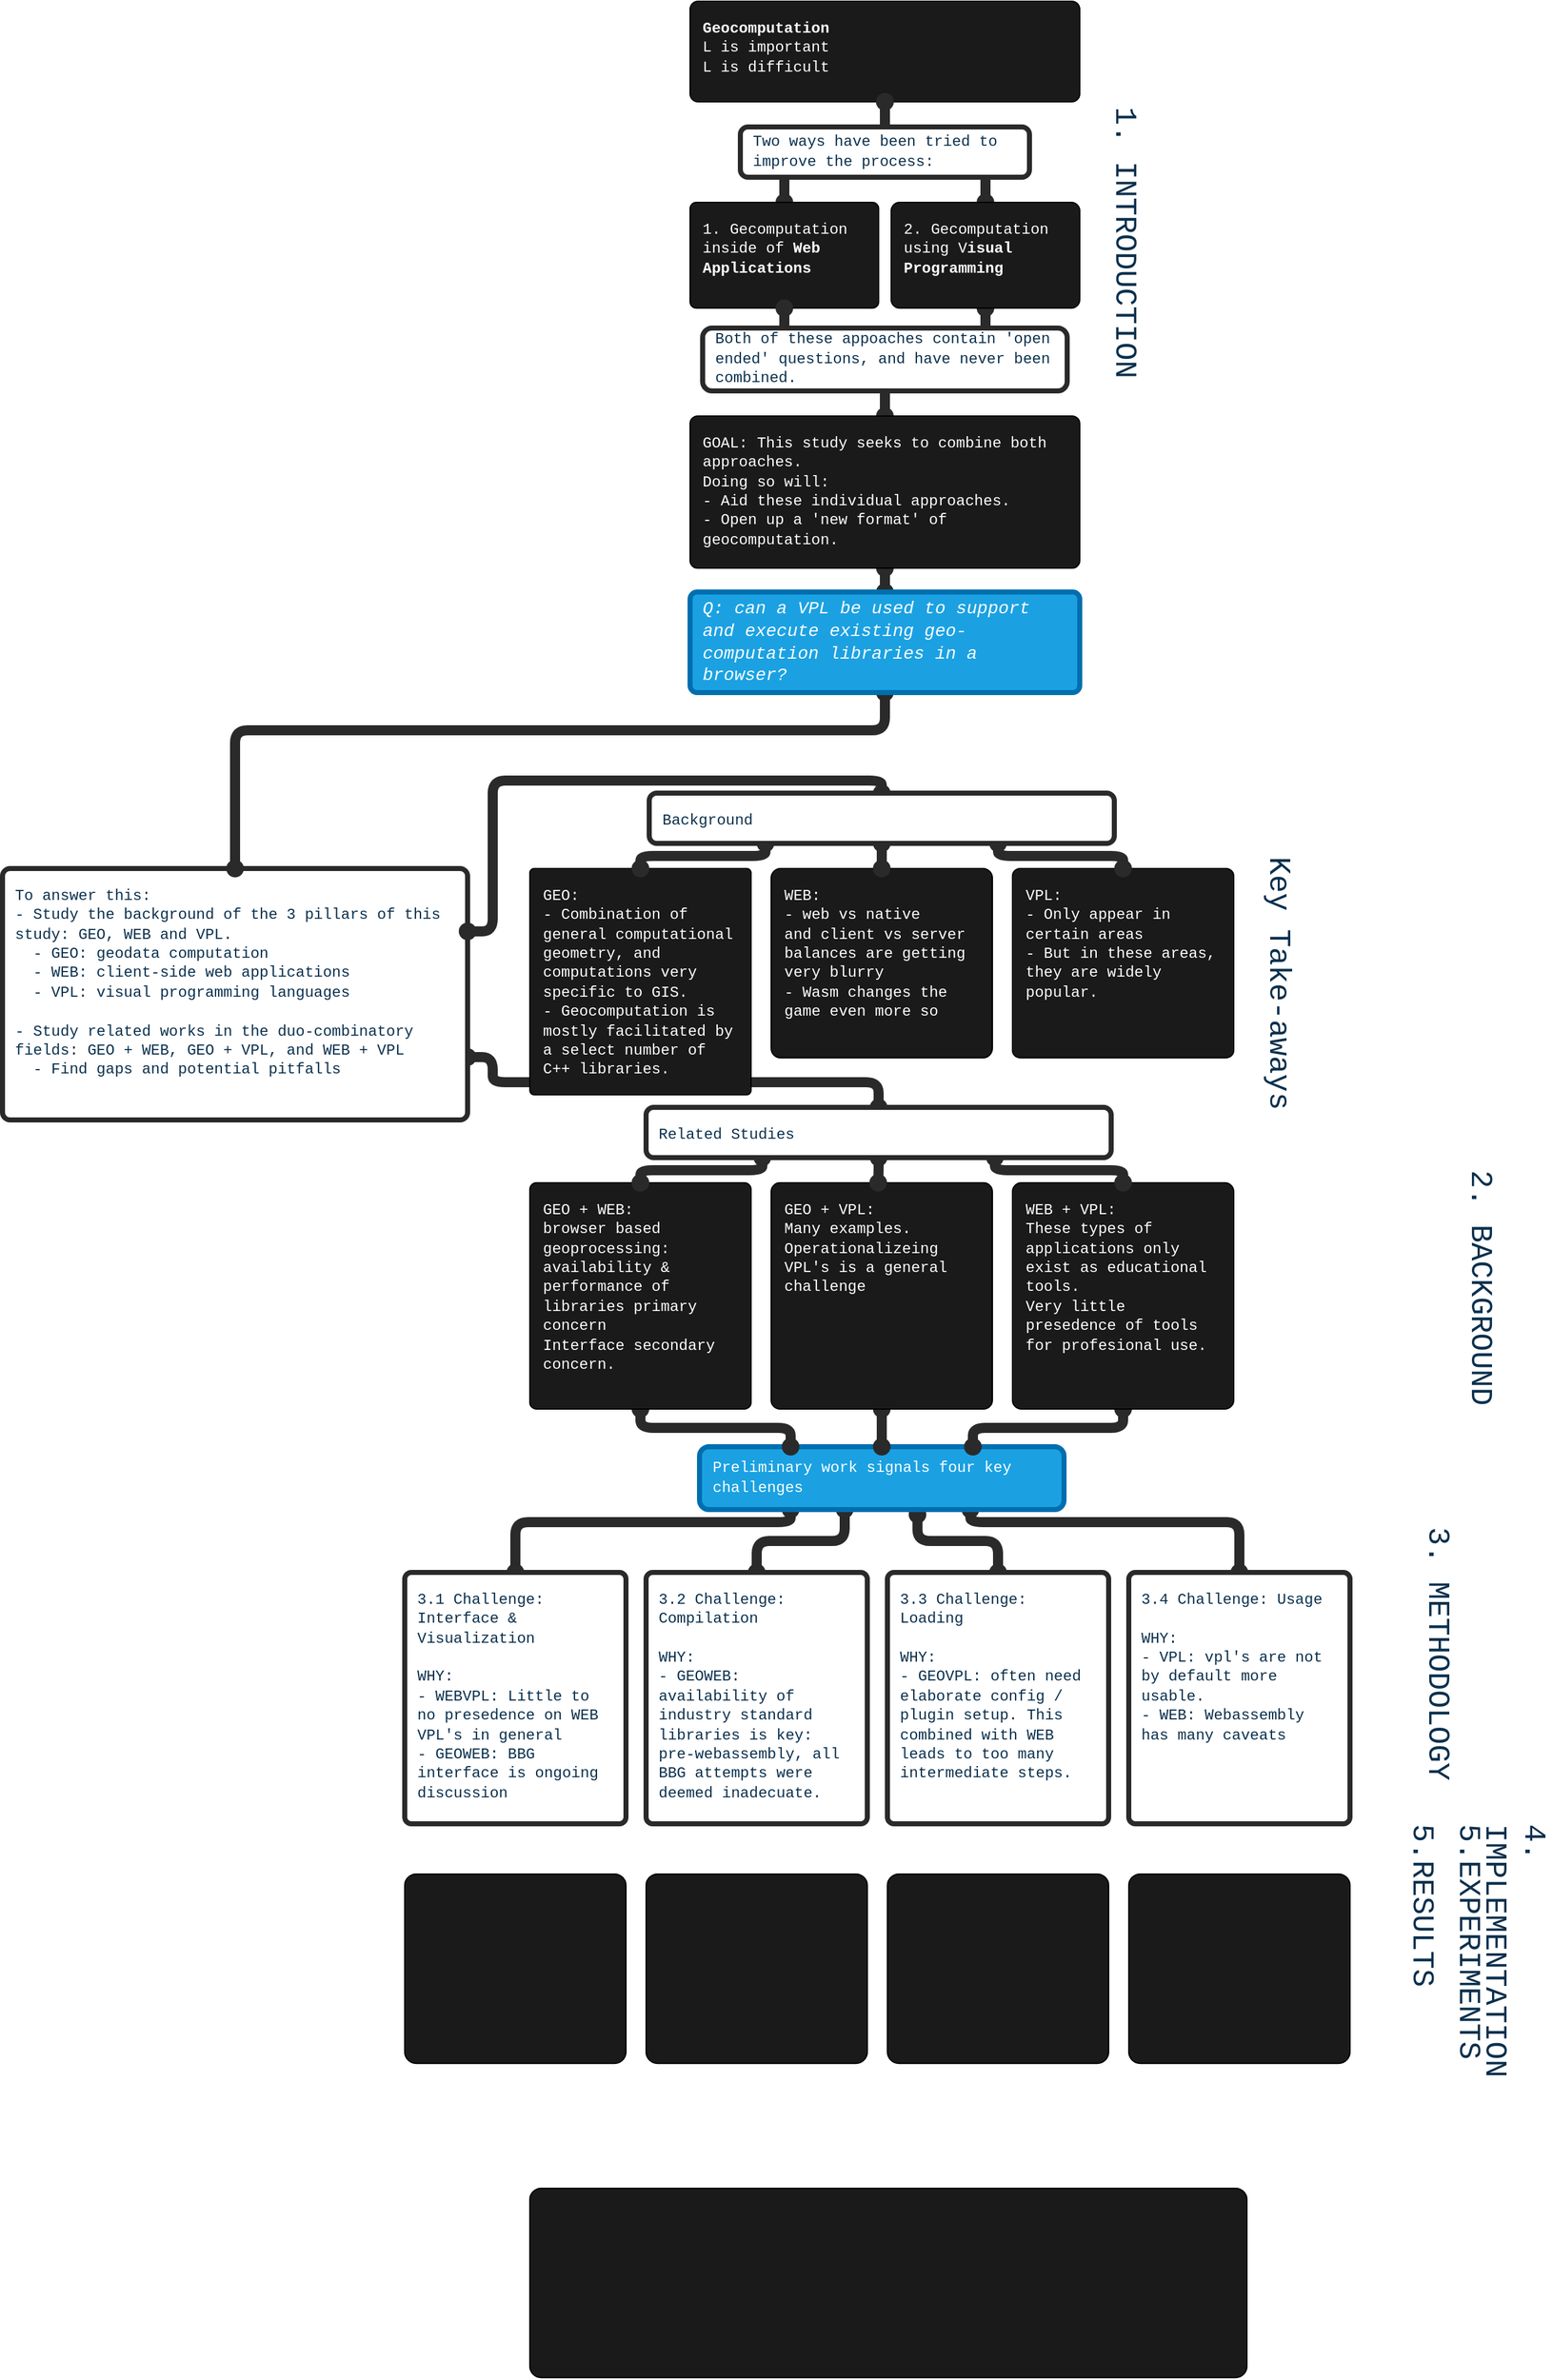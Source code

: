 <mxfile version="19.0.3" type="device"><diagram id="0xoyhoB9InXKQoQoNSjv" name="Page-1"><mxGraphModel dx="2272" dy="1975" grid="1" gridSize="10" guides="1" tooltips="1" connect="1" arrows="1" fold="1" page="1" pageScale="1" pageWidth="850" pageHeight="1100" background="#FFFFFF" math="0" shadow="0"><root><mxCell id="0"/><mxCell id="1" parent="0"/><mxCell id="93" style="edgeStyle=orthogonalEdgeStyle;shape=connector;rounded=1;html=1;exitX=1;exitY=0.75;exitDx=0;exitDy=0;entryX=0.5;entryY=0;entryDx=0;entryDy=0;labelBackgroundColor=default;fontFamily=Helvetica;fontSize=12;fontColor=#2A2A2A;startArrow=oval;startFill=1;endArrow=oval;endFill=1;strokeColor=#2A2A2A;strokeWidth=8;" parent="1" source="85" target="88" edge="1"><mxGeometry relative="1" as="geometry"><Array as="points"><mxPoint x="-120" y="710"/><mxPoint x="-120" y="730"/><mxPoint x="187" y="730"/></Array></mxGeometry></mxCell><mxCell id="85" value="&lt;div style=&quot;font-family: &amp;#34;consolas&amp;#34; , &amp;#34;courier new&amp;#34; , monospace ; line-height: 1.28&quot;&gt;To answer this:&amp;nbsp;&lt;/div&gt;&lt;div style=&quot;font-family: &amp;#34;consolas&amp;#34; , &amp;#34;courier new&amp;#34; , monospace ; line-height: 1.28&quot;&gt;- Study the background of the 3 pillars of this study: GEO, WEB and VPL.&lt;/div&gt;&lt;div style=&quot;font-family: &amp;#34;consolas&amp;#34; , &amp;#34;courier new&amp;#34; , monospace ; line-height: 1.28&quot;&gt;&lt;div style=&quot;line-height: 1.28&quot;&gt;&amp;nbsp; - GEO: geodata computation&amp;nbsp;&lt;/div&gt;&lt;div style=&quot;line-height: 1.28&quot;&gt;&amp;nbsp; - WEB: client-side web applications&lt;/div&gt;&lt;div style=&quot;line-height: 1.28&quot;&gt;&amp;nbsp; - VPL: visual programming languages&lt;/div&gt;&lt;/div&gt;&lt;div style=&quot;font-family: &amp;#34;consolas&amp;#34; , &amp;#34;courier new&amp;#34; , monospace ; line-height: 1.28&quot;&gt;&lt;br&gt;&lt;/div&gt;&lt;div style=&quot;font-family: &amp;#34;consolas&amp;#34; , &amp;#34;courier new&amp;#34; , monospace ; line-height: 1.28&quot;&gt;- Study related works in the duo-combinatory fields: GEO + WEB, GEO + VPL, and WEB + VPL&amp;nbsp;&lt;/div&gt;&lt;div style=&quot;font-family: &amp;#34;consolas&amp;#34; , &amp;#34;courier new&amp;#34; , monospace ; line-height: 1.28&quot;&gt;&amp;nbsp; - Find gaps and potential pitfalls&amp;nbsp;&lt;/div&gt;" style="whiteSpace=wrap;html=1;rounded=1;align=left;labelBorderColor=none;spacingLeft=0;spacingBottom=0;spacingRight=0;spacing=10;spacingTop=0;fontColor=#0A304D;labelBackgroundColor=none;fillColor=#FFFFFF;strokeWidth=4;strokeColor=#2A2A2A;verticalAlign=top;arcSize=3;" parent="1" vertex="1"><mxGeometry x="-510" y="560" width="370" height="200" as="geometry"/></mxCell><mxCell id="22" value="&lt;div style=&quot;font-family: consolas, &amp;quot;courier new&amp;quot;, monospace; line-height: 1.28;&quot;&gt;&lt;div&gt;&lt;b&gt;Geocomputation&lt;/b&gt;&lt;br&gt;L is important&lt;/div&gt;&lt;div&gt;L is difficult&lt;/div&gt;&lt;/div&gt;" style="whiteSpace=wrap;html=1;rounded=1;align=left;labelBorderColor=none;spacingLeft=0;spacingBottom=0;spacingRight=0;spacing=10;spacingTop=0;fontColor=#FFFFFF;labelBackgroundColor=none;verticalAlign=top;fillColor=#1A1A1A;arcSize=8;" parent="1" vertex="1"><mxGeometry x="37" y="-130" width="310" height="80" as="geometry"/></mxCell><mxCell id="37" style="edgeStyle=orthogonalEdgeStyle;html=1;exitX=0.5;exitY=0;exitDx=0;exitDy=0;entryX=0.5;entryY=1;entryDx=0;entryDy=0;fontFamily=Helvetica;fontSize=12;fontColor=#FFFFFF;strokeColor=#2A2A2A;endArrow=oval;endFill=1;startArrow=oval;startFill=1;strokeWidth=8;" parent="1" source="27" target="22" edge="1"><mxGeometry relative="1" as="geometry"/></mxCell><mxCell id="43" style="edgeStyle=orthogonalEdgeStyle;html=1;exitX=0.5;exitY=1;exitDx=0;exitDy=0;fontFamily=Helvetica;fontSize=12;fontColor=#2A2A2A;startArrow=none;startFill=1;endArrow=oval;endFill=1;strokeColor=#2A2A2A;strokeWidth=8;" parent="1" source="46" edge="1"><mxGeometry relative="1" as="geometry"><mxPoint x="192" y="210" as="targetPoint"/><Array as="points"><mxPoint x="192" y="150"/></Array></mxGeometry></mxCell><mxCell id="27" value="&lt;div style=&quot;font-family: &amp;#34;consolas&amp;#34; , &amp;#34;courier new&amp;#34; , monospace ; line-height: 1.28&quot;&gt;1. Gecomputation inside of&lt;b&gt; Web Applications&lt;/b&gt;&lt;/div&gt;" style="whiteSpace=wrap;html=1;rounded=1;align=left;labelBorderColor=none;spacingLeft=0;spacingBottom=0;spacingRight=0;spacing=10;spacingTop=0;fontColor=#FFFFFF;labelBackgroundColor=none;verticalAlign=top;fillColor=#1A1A1A;arcSize=6;" parent="1" vertex="1"><mxGeometry x="37" y="30" width="150" height="84.14" as="geometry"/></mxCell><mxCell id="36" style="edgeStyle=orthogonalEdgeStyle;html=1;exitX=0.5;exitY=0;exitDx=0;exitDy=0;entryX=0.5;entryY=1;entryDx=0;entryDy=0;fontFamily=Helvetica;fontSize=12;fontColor=#FFFFFF;strokeColor=#2A2A2A;endArrow=oval;endFill=1;startArrow=oval;startFill=1;strokeWidth=8;" parent="1" source="28" target="22" edge="1"><mxGeometry relative="1" as="geometry"><Array as="points"><mxPoint x="272" y="-10"/><mxPoint x="192" y="-10"/></Array></mxGeometry></mxCell><mxCell id="42" style="edgeStyle=orthogonalEdgeStyle;html=1;exitX=0.5;exitY=1;exitDx=0;exitDy=0;fontFamily=Helvetica;fontSize=12;fontColor=#2A2A2A;startArrow=oval;startFill=1;endArrow=oval;endFill=1;strokeColor=#2A2A2A;strokeWidth=8;entryX=0.5;entryY=0;entryDx=0;entryDy=0;" parent="1" source="28" target="40" edge="1"><mxGeometry relative="1" as="geometry"><mxPoint x="197" y="200" as="targetPoint"/><Array as="points"><mxPoint x="272" y="150"/><mxPoint x="192" y="150"/></Array></mxGeometry></mxCell><mxCell id="28" value="&lt;div style=&quot;font-family: &amp;#34;consolas&amp;#34; , &amp;#34;courier new&amp;#34; , monospace ; line-height: 1.28&quot;&gt;2. Gecomputation using V&lt;b&gt;isual Programming&lt;/b&gt;&lt;/div&gt;" style="whiteSpace=wrap;html=1;rounded=1;align=left;labelBorderColor=none;spacingLeft=0;spacingBottom=0;spacingRight=0;spacing=10;spacingTop=0;fontColor=#FFFFFF;labelBackgroundColor=none;verticalAlign=top;fillColor=#1A1A1A;arcSize=8;" parent="1" vertex="1"><mxGeometry x="197" y="30" width="150" height="84.14" as="geometry"/></mxCell><mxCell id="81" style="edgeStyle=orthogonalEdgeStyle;shape=connector;rounded=1;html=1;exitX=0.5;exitY=1;exitDx=0;exitDy=0;entryX=0.5;entryY=0;entryDx=0;entryDy=0;labelBackgroundColor=default;fontFamily=Helvetica;fontSize=12;fontColor=#2A2A2A;startArrow=oval;startFill=1;endArrow=oval;endFill=1;strokeColor=#2A2A2A;strokeWidth=8;" parent="1" source="40" target="78" edge="1"><mxGeometry relative="1" as="geometry"/></mxCell><mxCell id="40" value="&lt;div style=&quot;font-family: &amp;#34;consolas&amp;#34; , &amp;#34;courier new&amp;#34; , monospace ; line-height: 1.28&quot;&gt;GOAL: This study seeks to combine both approaches.&lt;br&gt;Doing so will:&lt;/div&gt;&lt;div style=&quot;font-family: &amp;#34;consolas&amp;#34; , &amp;#34;courier new&amp;#34; , monospace ; line-height: 1.28&quot;&gt;- Aid these individual approaches.&lt;br&gt;- Open up a 'new format' of geocomputation.&lt;/div&gt;" style="whiteSpace=wrap;html=1;rounded=1;align=left;labelBorderColor=none;spacingLeft=0;spacingBottom=0;spacingRight=0;spacing=10;spacingTop=0;fontColor=#FFFFFF;labelBackgroundColor=none;verticalAlign=top;fillColor=#1A1A1A;arcSize=5;" parent="1" vertex="1"><mxGeometry x="37" y="200" width="310" height="121" as="geometry"/></mxCell><mxCell id="44" value="&lt;div style=&quot;font-family: &amp;#34;consolas&amp;#34; , &amp;#34;courier new&amp;#34; , monospace ; line-height: 1.28&quot;&gt;Two ways have been tried to improve the process:&amp;nbsp;&lt;/div&gt;" style="whiteSpace=wrap;html=1;rounded=1;align=left;labelBorderColor=none;spacingLeft=0;spacingBottom=0;spacingRight=0;spacing=10;spacingTop=0;fontColor=#0A304D;labelBackgroundColor=none;fillColor=#FFFFFF;strokeWidth=4;strokeColor=#2A2A2A;" parent="1" vertex="1"><mxGeometry x="77" y="-30" width="230" height="40" as="geometry"/></mxCell><mxCell id="46" value="&lt;div style=&quot;font-family: &amp;#34;consolas&amp;#34; , &amp;#34;courier new&amp;#34; , monospace ; line-height: 1.28&quot;&gt;&lt;span&gt;Both of these appoaches contain 'open ended' questions, and have never been combined.&lt;/span&gt;&lt;/div&gt;" style="whiteSpace=wrap;html=1;rounded=1;align=left;labelBorderColor=none;spacingLeft=0;spacingBottom=0;spacingRight=0;spacing=10;spacingTop=0;fontColor=#0A304D;labelBackgroundColor=none;fillColor=#FFFFFF;strokeWidth=4;strokeColor=#2A2A2A;" parent="1" vertex="1"><mxGeometry x="47" y="130" width="290" height="50" as="geometry"/></mxCell><mxCell id="47" value="" style="edgeStyle=orthogonalEdgeStyle;html=1;exitX=0.5;exitY=1;exitDx=0;exitDy=0;fontFamily=Helvetica;fontSize=12;fontColor=#2A2A2A;startArrow=oval;startFill=1;endArrow=none;endFill=1;strokeColor=#2A2A2A;strokeWidth=8;" parent="1" source="27" target="46" edge="1"><mxGeometry relative="1" as="geometry"><mxPoint x="112" y="114.14" as="sourcePoint"/><mxPoint x="192" y="210" as="targetPoint"/><Array as="points"><mxPoint x="112" y="150"/></Array></mxGeometry></mxCell><mxCell id="101" style="edgeStyle=orthogonalEdgeStyle;shape=connector;rounded=1;html=1;exitX=0.25;exitY=1;exitDx=0;exitDy=0;labelBackgroundColor=default;fontFamily=Helvetica;fontSize=12;fontColor=#2A2A2A;startArrow=oval;startFill=1;endArrow=oval;endFill=1;strokeColor=#2A2A2A;strokeWidth=8;" parent="1" source="49" target="66" edge="1"><mxGeometry relative="1" as="geometry"><Array as="points"><mxPoint x="117" y="1080"/><mxPoint x="-102" y="1080"/></Array></mxGeometry></mxCell><mxCell id="102" style="edgeStyle=orthogonalEdgeStyle;shape=connector;rounded=1;html=1;entryX=0.5;entryY=0;entryDx=0;entryDy=0;labelBackgroundColor=default;fontFamily=Helvetica;fontSize=12;fontColor=#2A2A2A;startArrow=oval;startFill=1;endArrow=oval;endFill=1;strokeColor=#2A2A2A;strokeWidth=8;" parent="1" source="49" target="62" edge="1"><mxGeometry relative="1" as="geometry"><Array as="points"><mxPoint x="160" y="1095"/><mxPoint x="90" y="1095"/></Array></mxGeometry></mxCell><mxCell id="103" style="edgeStyle=orthogonalEdgeStyle;shape=connector;rounded=1;html=1;entryX=0.5;entryY=0;entryDx=0;entryDy=0;labelBackgroundColor=default;fontFamily=Helvetica;fontSize=12;fontColor=#2A2A2A;startArrow=oval;startFill=1;endArrow=oval;endFill=1;strokeColor=#2A2A2A;strokeWidth=8;" parent="1" source="49" target="64" edge="1"><mxGeometry relative="1" as="geometry"><Array as="points"><mxPoint x="260" y="1080"/><mxPoint x="474" y="1080"/></Array></mxGeometry></mxCell><mxCell id="104" style="edgeStyle=orthogonalEdgeStyle;shape=connector;rounded=1;html=1;exitX=0.598;exitY=1.08;exitDx=0;exitDy=0;entryX=0.5;entryY=0;entryDx=0;entryDy=0;labelBackgroundColor=default;fontFamily=Helvetica;fontSize=12;fontColor=#2A2A2A;startArrow=oval;startFill=1;endArrow=oval;endFill=1;strokeColor=#2A2A2A;strokeWidth=8;exitPerimeter=0;" parent="1" source="49" target="63" edge="1"><mxGeometry relative="1" as="geometry"/></mxCell><mxCell id="49" value="&lt;div style=&quot;font-family: &amp;#34;consolas&amp;#34; , &amp;#34;courier new&amp;#34; , monospace ; line-height: 1.28&quot;&gt;&lt;span&gt;Preliminary work signals four key challenges&amp;nbsp;&lt;/span&gt;&lt;/div&gt;" style="whiteSpace=wrap;html=1;rounded=1;align=left;labelBorderColor=none;spacingLeft=0;spacingBottom=0;spacingRight=0;spacing=10;spacingTop=0;labelBackgroundColor=none;fillColor=#1ba1e2;strokeWidth=4;strokeColor=#006EAF;fontColor=#ffffff;" parent="1" vertex="1"><mxGeometry x="44.5" y="1020" width="290" height="50" as="geometry"/></mxCell><mxCell id="50" value="&lt;div style=&quot;font-family: &amp;#34;consolas&amp;#34; , &amp;#34;courier new&amp;#34; , monospace ; line-height: 1.28&quot;&gt;&lt;font style=&quot;font-size: 24px&quot;&gt;1. INTRODUCTION&lt;/font&gt;&lt;/div&gt;" style="whiteSpace=wrap;html=1;rounded=1;align=left;labelBorderColor=none;spacingLeft=0;spacingBottom=0;spacingRight=0;spacing=10;spacingTop=0;fontColor=#0A304D;labelBackgroundColor=none;fillColor=none;strokeWidth=4;strokeColor=none;rotation=90;fontSize=18;" parent="1" vertex="1"><mxGeometry x="237" y="64.14" width="290" height="50" as="geometry"/></mxCell><mxCell id="51" value="&lt;div style=&quot;font-family: &amp;#34;consolas&amp;#34; , &amp;#34;courier new&amp;#34; , monospace ; line-height: 1.28&quot;&gt;GEO:&lt;/div&gt;&lt;div style=&quot;font-family: &amp;#34;consolas&amp;#34; , &amp;#34;courier new&amp;#34; , monospace ; line-height: 1.28&quot;&gt;- Combination of general computational geometry, and computations very specific to GIS.&lt;/div&gt;&lt;div style=&quot;font-family: &amp;#34;consolas&amp;#34; , &amp;#34;courier new&amp;#34; , monospace ; line-height: 1.28&quot;&gt;- Geocomputation is mostly facilitated by a select number of C++ libraries.&amp;nbsp;&lt;/div&gt;&lt;div style=&quot;font-family: &amp;#34;consolas&amp;#34; , &amp;#34;courier new&amp;#34; , monospace ; line-height: 1.28&quot;&gt;&amp;nbsp;&lt;/div&gt;" style="whiteSpace=wrap;html=1;rounded=1;align=left;labelBorderColor=none;spacingLeft=0;spacingBottom=0;spacingRight=0;spacing=10;spacingTop=0;fontColor=#FFFFFF;labelBackgroundColor=none;verticalAlign=top;fillColor=#1A1A1A;arcSize=2;" parent="1" vertex="1"><mxGeometry x="-90.5" y="560" width="176" height="180" as="geometry"/></mxCell><mxCell id="52" value="&lt;div style=&quot;font-family: &amp;#34;consolas&amp;#34; , &amp;#34;courier new&amp;#34; , monospace ; line-height: 1.28&quot;&gt;WEB:&lt;/div&gt;&lt;div style=&quot;font-family: &amp;#34;consolas&amp;#34; , &amp;#34;courier new&amp;#34; , monospace ; line-height: 1.28&quot;&gt;- web vs native and&amp;nbsp;&lt;span&gt;client vs server balances are getting very blurry&lt;/span&gt;&lt;/div&gt;&lt;div style=&quot;font-family: &amp;#34;consolas&amp;#34; , &amp;#34;courier new&amp;#34; , monospace ; line-height: 1.28&quot;&gt;- Wasm changes the game even more so&lt;/div&gt;" style="whiteSpace=wrap;html=1;rounded=1;align=left;labelBorderColor=none;spacingLeft=0;spacingBottom=0;spacingRight=0;spacing=10;spacingTop=0;fontColor=#FFFFFF;labelBackgroundColor=none;verticalAlign=top;fillColor=#1A1A1A;arcSize=5;" parent="1" vertex="1"><mxGeometry x="101.5" y="560" width="176" height="150.588" as="geometry"/></mxCell><mxCell id="53" value="&lt;div style=&quot;font-family: &amp;#34;consolas&amp;#34; , &amp;#34;courier new&amp;#34; , monospace ; line-height: 1.28&quot;&gt;VPL:&lt;/div&gt;&lt;div style=&quot;font-family: &amp;#34;consolas&amp;#34; , &amp;#34;courier new&amp;#34; , monospace ; line-height: 1.28&quot;&gt;&lt;span&gt;- Only appear in certain areas&amp;nbsp;&lt;/span&gt;&lt;br&gt;&lt;/div&gt;&lt;div style=&quot;font-family: &amp;#34;consolas&amp;#34; , &amp;#34;courier new&amp;#34; , monospace ; line-height: 1.28&quot;&gt;- But in these areas, they are widely popular.&lt;/div&gt;&lt;div style=&quot;font-family: &amp;#34;consolas&amp;#34; , &amp;#34;courier new&amp;#34; , monospace ; line-height: 1.28&quot;&gt;&lt;br&gt;&lt;/div&gt;" style="whiteSpace=wrap;html=1;rounded=1;align=left;labelBorderColor=none;spacingLeft=0;spacingBottom=0;spacingRight=0;spacing=10;spacingTop=0;fontColor=#FFFFFF;labelBackgroundColor=none;verticalAlign=top;fillColor=#1A1A1A;arcSize=4;" parent="1" vertex="1"><mxGeometry x="293.5" y="560" width="176" height="150.588" as="geometry"/></mxCell><mxCell id="99" style="edgeStyle=orthogonalEdgeStyle;shape=connector;rounded=1;html=1;exitX=0.5;exitY=1;exitDx=0;exitDy=0;entryX=0.25;entryY=0;entryDx=0;entryDy=0;labelBackgroundColor=default;fontFamily=Helvetica;fontSize=12;fontColor=#2A2A2A;startArrow=oval;startFill=1;endArrow=oval;endFill=1;strokeColor=#2A2A2A;strokeWidth=8;" parent="1" source="54" target="49" edge="1"><mxGeometry relative="1" as="geometry"/></mxCell><mxCell id="54" value="&lt;div style=&quot;font-family: &amp;#34;consolas&amp;#34; , &amp;#34;courier new&amp;#34; , monospace ; line-height: 1.28&quot;&gt;GEO + WEB:&amp;nbsp;&lt;/div&gt;&lt;div style=&quot;font-family: &amp;#34;consolas&amp;#34; , &amp;#34;courier new&amp;#34; , monospace ; line-height: 1.28&quot;&gt;browser based geoprocessing:&amp;nbsp;&lt;/div&gt;&lt;div style=&quot;font-family: &amp;#34;consolas&amp;#34; , &amp;#34;courier new&amp;#34; , monospace ; line-height: 1.28&quot;&gt;availability &amp;amp; performance of libraries primary concern&lt;/div&gt;&lt;div style=&quot;font-family: &amp;#34;consolas&amp;#34; , &amp;#34;courier new&amp;#34; , monospace ; line-height: 1.28&quot;&gt;Interface secondary concern.&lt;/div&gt;" style="whiteSpace=wrap;html=1;rounded=1;align=left;labelBorderColor=none;spacingLeft=0;spacingBottom=0;spacingRight=0;spacing=10;spacingTop=0;fontColor=#FFFFFF;labelBackgroundColor=none;verticalAlign=top;fillColor=#1A1A1A;arcSize=3;" parent="1" vertex="1"><mxGeometry x="-90.5" y="810" width="176" height="180" as="geometry"/></mxCell><mxCell id="97" style="edgeStyle=orthogonalEdgeStyle;shape=connector;rounded=1;html=1;exitX=0.5;exitY=1;exitDx=0;exitDy=0;entryX=0.75;entryY=0;entryDx=0;entryDy=0;labelBackgroundColor=default;fontFamily=Helvetica;fontSize=12;fontColor=#2A2A2A;startArrow=oval;startFill=1;endArrow=oval;endFill=1;strokeColor=#2A2A2A;strokeWidth=8;" parent="1" source="55" target="49" edge="1"><mxGeometry relative="1" as="geometry"/></mxCell><mxCell id="55" value="&lt;div style=&quot;font-family: &amp;#34;consolas&amp;#34; , &amp;#34;courier new&amp;#34; , monospace ; line-height: 1.28&quot;&gt;WEB + VPL:&lt;/div&gt;&lt;div style=&quot;font-family: &amp;#34;consolas&amp;#34; , &amp;#34;courier new&amp;#34; , monospace ; line-height: 1.28&quot;&gt;These types of applications only exist as educational tools.&lt;/div&gt;&lt;div style=&quot;font-family: &amp;#34;consolas&amp;#34; , &amp;#34;courier new&amp;#34; , monospace ; line-height: 1.28&quot;&gt;Very little presedence of tools for profesional use.&amp;nbsp;&lt;/div&gt;" style="whiteSpace=wrap;html=1;rounded=1;align=left;labelBorderColor=none;spacingLeft=0;spacingBottom=0;spacingRight=0;spacing=10;spacingTop=0;fontColor=#FFFFFF;labelBackgroundColor=none;verticalAlign=top;fillColor=#1A1A1A;arcSize=4;" parent="1" vertex="1"><mxGeometry x="293.5" y="810" width="176" height="180" as="geometry"/></mxCell><mxCell id="98" style="edgeStyle=orthogonalEdgeStyle;shape=connector;rounded=1;html=1;exitX=0.5;exitY=1;exitDx=0;exitDy=0;entryX=0.5;entryY=0;entryDx=0;entryDy=0;labelBackgroundColor=default;fontFamily=Helvetica;fontSize=12;fontColor=#2A2A2A;startArrow=oval;startFill=1;endArrow=oval;endFill=1;strokeColor=#2A2A2A;strokeWidth=8;" parent="1" source="56" target="49" edge="1"><mxGeometry relative="1" as="geometry"/></mxCell><mxCell id="56" value="&lt;div style=&quot;font-family: &amp;#34;consolas&amp;#34; , &amp;#34;courier new&amp;#34; , monospace ; line-height: 1.28&quot;&gt;GEO + VPL:&lt;/div&gt;&lt;div style=&quot;font-family: &amp;#34;consolas&amp;#34; , &amp;#34;courier new&amp;#34; , monospace ; line-height: 1.28&quot;&gt;Many examples.&lt;/div&gt;&lt;div style=&quot;font-family: &amp;#34;consolas&amp;#34; , &amp;#34;courier new&amp;#34; , monospace ; line-height: 1.28&quot;&gt;Operationalizeing VPL's is a general challenge&lt;/div&gt;&lt;div style=&quot;font-family: &amp;#34;consolas&amp;#34; , &amp;#34;courier new&amp;#34; , monospace ; line-height: 1.28&quot;&gt;&lt;br&gt;&lt;/div&gt;" style="whiteSpace=wrap;html=1;rounded=1;align=left;labelBorderColor=none;spacingLeft=0;spacingBottom=0;spacingRight=0;spacing=10;spacingTop=0;fontColor=#FFFFFF;labelBackgroundColor=none;verticalAlign=top;fillColor=#1A1A1A;arcSize=4;" parent="1" vertex="1"><mxGeometry x="101.5" y="810" width="176" height="180" as="geometry"/></mxCell><mxCell id="58" value="&lt;div style=&quot;font-family: &amp;#34;consolas&amp;#34; , &amp;#34;courier new&amp;#34; , monospace ; line-height: 1.28&quot;&gt;&lt;font style=&quot;font-size: 24px&quot;&gt;2. BACKGROUND&lt;/font&gt;&lt;/div&gt;" style="whiteSpace=wrap;html=1;rounded=1;align=left;labelBorderColor=none;spacingLeft=0;spacingBottom=0;spacingRight=0;spacing=10;spacingTop=0;fontColor=#0A304D;labelBackgroundColor=none;fillColor=none;strokeWidth=4;strokeColor=none;rotation=90;fontSize=18;" parent="1" vertex="1"><mxGeometry x="520" y="910" width="290" height="50" as="geometry"/></mxCell><mxCell id="62" value="&lt;div style=&quot;font-family: &amp;#34;consolas&amp;#34; , &amp;#34;courier new&amp;#34; , monospace ; line-height: 1.28&quot;&gt;3.2 Challenge: Compilation&lt;/div&gt;&lt;div style=&quot;font-family: &amp;#34;consolas&amp;#34; , &amp;#34;courier new&amp;#34; , monospace ; line-height: 1.28&quot;&gt;&lt;br&gt;WHY:&amp;nbsp;&lt;br&gt;- GEOWEB: availability of industry standard libraries is key: pre-webassembly, all BBG attempts were deemed inadecuate.&lt;br&gt;&lt;/div&gt;" style="whiteSpace=wrap;html=1;rounded=1;align=left;labelBorderColor=none;spacingLeft=0;spacingBottom=0;spacingRight=0;spacing=10;spacingTop=0;fontColor=#0A304D;labelBackgroundColor=none;verticalAlign=top;fillColor=#FFFFFF;strokeColor=#2A2A2A;strokeWidth=4;arcSize=3;" parent="1" vertex="1"><mxGeometry x="2" y="1120" width="176" height="200" as="geometry"/></mxCell><mxCell id="63" value="&lt;div style=&quot;font-family: &amp;#34;consolas&amp;#34; , &amp;#34;courier new&amp;#34; , monospace ; line-height: 1.28&quot;&gt;3.3 Challenge: Loading&lt;br&gt;&lt;br&gt;WHY:&amp;nbsp;&lt;/div&gt;&lt;div style=&quot;font-family: &amp;#34;consolas&amp;#34; , &amp;#34;courier new&amp;#34; , monospace ; line-height: 1.28&quot;&gt;- GEOVPL: often need elaborate config / plugin setup. This combined with WEB leads to too many intermediate steps.&amp;nbsp;&lt;br&gt;&lt;br&gt;&lt;/div&gt;&lt;div style=&quot;font-family: &amp;#34;consolas&amp;#34; , &amp;#34;courier new&amp;#34; , monospace ; line-height: 1.28&quot;&gt;&lt;br&gt;&lt;/div&gt;" style="whiteSpace=wrap;html=1;rounded=1;align=left;labelBorderColor=none;spacingLeft=0;spacingBottom=0;spacingRight=0;spacing=10;spacingTop=0;fontColor=#0A304D;labelBackgroundColor=none;verticalAlign=top;fillColor=#FFFFFF;strokeColor=#2A2A2A;strokeWidth=4;arcSize=3;" parent="1" vertex="1"><mxGeometry x="194" y="1120" width="176" height="200" as="geometry"/></mxCell><mxCell id="64" value="&lt;div style=&quot;font-family: &amp;quot;consolas&amp;quot; , &amp;quot;courier new&amp;quot; , monospace ; line-height: 1.28&quot;&gt;3.4 Challenge: Usage&lt;br&gt;&lt;br&gt;WHY:&amp;nbsp;&lt;/div&gt;&lt;div style=&quot;font-family: &amp;quot;consolas&amp;quot; , &amp;quot;courier new&amp;quot; , monospace ; line-height: 1.28&quot;&gt;- VPL: vpl's are not by default more usable.&amp;nbsp;&lt;br&gt;- WEB: Webassembly has many caveats&lt;/div&gt;" style="whiteSpace=wrap;html=1;rounded=1;align=left;labelBorderColor=none;spacingLeft=0;spacingBottom=0;spacingRight=0;spacing=10;spacingTop=0;fontColor=#0A304D;labelBackgroundColor=none;verticalAlign=top;fillColor=#FFFFFF;strokeColor=#2A2A2A;strokeWidth=4;arcSize=3;" parent="1" vertex="1"><mxGeometry x="386" y="1120" width="176" height="200" as="geometry"/></mxCell><mxCell id="65" value="&lt;div style=&quot;font-family: &amp;#34;consolas&amp;#34; , &amp;#34;courier new&amp;#34; , monospace ; line-height: 1.28&quot;&gt;&lt;font style=&quot;font-size: 24px&quot;&gt;3. METHODOLOGY&lt;/font&gt;&lt;/div&gt;" style="whiteSpace=wrap;html=1;rounded=1;align=left;labelBorderColor=none;spacingLeft=0;spacingBottom=0;spacingRight=0;spacing=10;spacingTop=0;fontColor=#0A304D;labelBackgroundColor=none;fillColor=none;strokeWidth=4;strokeColor=none;rotation=90;fontSize=18;" parent="1" vertex="1"><mxGeometry x="520" y="1160" width="223" height="50" as="geometry"/></mxCell><mxCell id="66" value="&lt;div style=&quot;font-family: &amp;#34;consolas&amp;#34; , &amp;#34;courier new&amp;#34; , monospace ; line-height: 1.28&quot;&gt;3.1 Challenge:&lt;/div&gt;&lt;div style=&quot;font-family: &amp;#34;consolas&amp;#34; , &amp;#34;courier new&amp;#34; , monospace ; line-height: 1.28&quot;&gt;Interface &amp;amp; Visualization&lt;/div&gt;&lt;div style=&quot;font-family: &amp;#34;consolas&amp;#34; , &amp;#34;courier new&amp;#34; , monospace ; line-height: 1.28&quot;&gt;&lt;br&gt;&lt;/div&gt;&lt;div style=&quot;font-family: &amp;#34;consolas&amp;#34; , &amp;#34;courier new&amp;#34; , monospace ; line-height: 1.28&quot;&gt;WHY:&amp;nbsp;&lt;/div&gt;&lt;div style=&quot;font-family: &amp;#34;consolas&amp;#34; , &amp;#34;courier new&amp;#34; , monospace ; line-height: 1.28&quot;&gt;- WEBVPL: Little to no presedence on WEB VPL's in general&amp;nbsp;&lt;/div&gt;&lt;div style=&quot;font-family: &amp;#34;consolas&amp;#34; , &amp;#34;courier new&amp;#34; , monospace ; line-height: 1.28&quot;&gt;- GEOWEB: BBG interface is ongoing discussion&lt;/div&gt;" style="whiteSpace=wrap;html=1;rounded=1;align=left;labelBorderColor=none;spacingLeft=0;spacingBottom=0;spacingRight=0;spacing=10;spacingTop=0;fontColor=#0A304D;labelBackgroundColor=none;verticalAlign=top;fillColor=#FFFFFF;strokeColor=#2A2A2A;strokeWidth=4;arcSize=3;" parent="1" vertex="1"><mxGeometry x="-190" y="1120" width="176" height="200" as="geometry"/></mxCell><mxCell id="68" value="&lt;div style=&quot;font-family: &amp;#34;consolas&amp;#34; , &amp;#34;courier new&amp;#34; , monospace ; line-height: 1.28&quot;&gt;&lt;br&gt;&lt;/div&gt;" style="whiteSpace=wrap;html=1;rounded=1;align=left;labelBorderColor=none;spacingLeft=0;spacingBottom=0;spacingRight=0;spacing=10;spacingTop=0;fontColor=#FFFFFF;labelBackgroundColor=none;verticalAlign=top;fillColor=#1A1A1A;arcSize=6;" parent="1" vertex="1"><mxGeometry x="-190" y="1360" width="176" height="150.588" as="geometry"/></mxCell><mxCell id="69" value="&lt;div style=&quot;font-family: &amp;#34;consolas&amp;#34; , &amp;#34;courier new&amp;#34; , monospace ; line-height: 1.28&quot;&gt;&lt;br&gt;&lt;/div&gt;" style="whiteSpace=wrap;html=1;rounded=1;align=left;labelBorderColor=none;spacingLeft=0;spacingBottom=0;spacingRight=0;spacing=10;spacingTop=0;fontColor=#FFFFFF;labelBackgroundColor=none;verticalAlign=top;fillColor=#1A1A1A;arcSize=6;" parent="1" vertex="1"><mxGeometry x="2" y="1360" width="176" height="150.588" as="geometry"/></mxCell><mxCell id="70" value="&lt;div style=&quot;font-family: &amp;#34;consolas&amp;#34; , &amp;#34;courier new&amp;#34; , monospace ; line-height: 1.28&quot;&gt;&lt;br&gt;&lt;/div&gt;" style="whiteSpace=wrap;html=1;rounded=1;align=left;labelBorderColor=none;spacingLeft=0;spacingBottom=0;spacingRight=0;spacing=10;spacingTop=0;fontColor=#FFFFFF;labelBackgroundColor=none;verticalAlign=top;fillColor=#1A1A1A;arcSize=6;" parent="1" vertex="1"><mxGeometry x="194" y="1360" width="176" height="150.588" as="geometry"/></mxCell><mxCell id="71" value="&lt;div style=&quot;font-family: &amp;#34;consolas&amp;#34; , &amp;#34;courier new&amp;#34; , monospace ; line-height: 1.28&quot;&gt;&lt;br&gt;&lt;/div&gt;" style="whiteSpace=wrap;html=1;rounded=1;align=left;labelBorderColor=none;spacingLeft=0;spacingBottom=0;spacingRight=0;spacing=10;spacingTop=0;fontColor=#FFFFFF;labelBackgroundColor=none;verticalAlign=top;fillColor=#1A1A1A;arcSize=6;" parent="1" vertex="1"><mxGeometry x="386" y="1360" width="176" height="150.588" as="geometry"/></mxCell><mxCell id="73" value="&lt;div style=&quot;font-family: &amp;#34;consolas&amp;#34; , &amp;#34;courier new&amp;#34; , monospace ; line-height: 1.28&quot;&gt;&lt;font style=&quot;font-size: 24px&quot;&gt;4. IMPLEMENTATION&lt;/font&gt;&lt;/div&gt;" style="whiteSpace=wrap;html=1;rounded=1;align=left;labelBorderColor=none;spacingLeft=0;spacingBottom=0;spacingRight=0;spacing=10;spacingTop=0;fontColor=#0A304D;labelBackgroundColor=none;fillColor=none;strokeWidth=4;strokeColor=none;rotation=90;fontSize=18;" parent="1" vertex="1"><mxGeometry x="567" y="1410.29" width="250" height="50" as="geometry"/></mxCell><mxCell id="74" value="&lt;div style=&quot;font-family: &amp;#34;consolas&amp;#34; , &amp;#34;courier new&amp;#34; , monospace ; line-height: 1.28&quot;&gt;&lt;font style=&quot;font-size: 24px&quot;&gt;5.EXPERIMENTS&lt;/font&gt;&lt;/div&gt;" style="whiteSpace=wrap;html=1;rounded=1;align=left;labelBorderColor=none;spacingLeft=0;spacingBottom=0;spacingRight=0;spacing=10;spacingTop=0;fontColor=#0A304D;labelBackgroundColor=none;fillColor=none;strokeWidth=4;strokeColor=none;rotation=90;fontSize=18;" parent="1" vertex="1"><mxGeometry x="530" y="1410.29" width="250" height="50" as="geometry"/></mxCell><mxCell id="75" value="&lt;div style=&quot;font-family: &amp;#34;consolas&amp;#34; , &amp;#34;courier new&amp;#34; , monospace ; line-height: 1.28&quot;&gt;&lt;font style=&quot;font-size: 24px&quot;&gt;5.RESULTS&lt;/font&gt;&lt;/div&gt;" style="whiteSpace=wrap;html=1;rounded=1;align=left;labelBorderColor=none;spacingLeft=0;spacingBottom=0;spacingRight=0;spacing=10;spacingTop=0;fontColor=#0A304D;labelBackgroundColor=none;fillColor=none;strokeWidth=4;strokeColor=none;rotation=90;fontSize=18;" parent="1" vertex="1"><mxGeometry x="493" y="1410.29" width="250" height="50" as="geometry"/></mxCell><mxCell id="86" style="edgeStyle=orthogonalEdgeStyle;shape=connector;rounded=1;html=1;exitX=0.5;exitY=1;exitDx=0;exitDy=0;entryX=0.5;entryY=0;entryDx=0;entryDy=0;labelBackgroundColor=default;fontFamily=Helvetica;fontSize=12;fontColor=#2A2A2A;startArrow=oval;startFill=1;endArrow=oval;endFill=1;strokeColor=#2A2A2A;strokeWidth=8;" parent="1" source="78" target="85" edge="1"><mxGeometry relative="1" as="geometry"><Array as="points"><mxPoint x="192" y="450"/><mxPoint x="-325" y="450"/></Array></mxGeometry></mxCell><mxCell id="78" value="&lt;div style=&quot;font-family: &amp;quot;consolas&amp;quot; , &amp;quot;courier new&amp;quot; , monospace ; line-height: 1.28&quot;&gt;&lt;span style=&quot;font-style: italic; font-family: consolas, &amp;quot;courier new&amp;quot;, monospace; font-size: 14px;&quot;&gt;&lt;font color=&quot;#fcfcfc&quot;&gt;Q: can a VPL be used to support and execute existing geo-computation libraries in a browser?&lt;/font&gt;&lt;/span&gt;&lt;/div&gt;" style="whiteSpace=wrap;html=1;rounded=1;align=left;labelBorderColor=none;spacingLeft=0;spacingBottom=0;spacingRight=0;spacing=10;spacingTop=0;labelBackgroundColor=none;fillColor=#1ba1e2;strokeColor=#006EAF;fontColor=#ffffff;strokeWidth=4;arcSize=7;" parent="1" vertex="1"><mxGeometry x="37" y="340" width="310" height="80" as="geometry"/></mxCell><mxCell id="89" style="edgeStyle=orthogonalEdgeStyle;shape=connector;rounded=1;html=1;exitX=0.25;exitY=1;exitDx=0;exitDy=0;labelBackgroundColor=default;fontFamily=Helvetica;fontSize=12;fontColor=#2A2A2A;startArrow=oval;startFill=1;endArrow=oval;endFill=1;strokeColor=#2A2A2A;strokeWidth=8;" parent="1" source="87" target="51" edge="1"><mxGeometry relative="1" as="geometry"/></mxCell><mxCell id="90" style="edgeStyle=orthogonalEdgeStyle;shape=connector;rounded=1;html=1;exitX=0.5;exitY=1;exitDx=0;exitDy=0;entryX=0.5;entryY=0;entryDx=0;entryDy=0;labelBackgroundColor=default;fontFamily=Helvetica;fontSize=12;fontColor=#2A2A2A;startArrow=oval;startFill=1;endArrow=oval;endFill=1;strokeColor=#2A2A2A;strokeWidth=8;" parent="1" source="87" target="52" edge="1"><mxGeometry relative="1" as="geometry"/></mxCell><mxCell id="91" style="edgeStyle=orthogonalEdgeStyle;shape=connector;rounded=1;html=1;exitX=0.75;exitY=1;exitDx=0;exitDy=0;labelBackgroundColor=default;fontFamily=Helvetica;fontSize=12;fontColor=#2A2A2A;startArrow=oval;startFill=1;endArrow=oval;endFill=1;strokeColor=#2A2A2A;strokeWidth=8;" parent="1" source="87" target="53" edge="1"><mxGeometry relative="1" as="geometry"/></mxCell><mxCell id="92" style="edgeStyle=orthogonalEdgeStyle;shape=connector;rounded=1;html=1;exitX=0.5;exitY=0;exitDx=0;exitDy=0;entryX=1;entryY=0.25;entryDx=0;entryDy=0;labelBackgroundColor=default;fontFamily=Helvetica;fontSize=12;fontColor=#2A2A2A;startArrow=oval;startFill=1;endArrow=oval;endFill=1;strokeColor=#2A2A2A;strokeWidth=8;" parent="1" source="87" target="85" edge="1"><mxGeometry relative="1" as="geometry"><Array as="points"><mxPoint x="190" y="490"/><mxPoint x="-120" y="490"/><mxPoint x="-120" y="610"/></Array></mxGeometry></mxCell><mxCell id="87" value="&lt;div style=&quot;font-family: &amp;#34;consolas&amp;#34; , &amp;#34;courier new&amp;#34; , monospace ; line-height: 1.28&quot;&gt;Background&lt;/div&gt;" style="whiteSpace=wrap;html=1;rounded=1;align=left;labelBorderColor=none;spacingLeft=0;spacingBottom=0;spacingRight=0;spacing=10;spacingTop=0;fontColor=#0A304D;labelBackgroundColor=none;fillColor=#FFFFFF;strokeWidth=4;strokeColor=#2A2A2A;verticalAlign=top;" parent="1" vertex="1"><mxGeometry x="4.5" y="500" width="370" height="40" as="geometry"/></mxCell><mxCell id="94" style="edgeStyle=orthogonalEdgeStyle;shape=connector;rounded=1;html=1;exitX=0.25;exitY=1;exitDx=0;exitDy=0;entryX=0.5;entryY=0;entryDx=0;entryDy=0;labelBackgroundColor=default;fontFamily=Helvetica;fontSize=12;fontColor=#2A2A2A;startArrow=oval;startFill=1;endArrow=oval;endFill=1;strokeColor=#2A2A2A;strokeWidth=8;" parent="1" source="88" target="54" edge="1"><mxGeometry relative="1" as="geometry"/></mxCell><mxCell id="95" style="edgeStyle=orthogonalEdgeStyle;shape=connector;rounded=1;html=1;exitX=0.5;exitY=1;exitDx=0;exitDy=0;labelBackgroundColor=default;fontFamily=Helvetica;fontSize=12;fontColor=#2A2A2A;startArrow=oval;startFill=1;endArrow=oval;endFill=1;strokeColor=#2A2A2A;strokeWidth=8;" parent="1" source="88" edge="1"><mxGeometry relative="1" as="geometry"><mxPoint x="186.667" y="810" as="targetPoint"/></mxGeometry></mxCell><mxCell id="96" style="edgeStyle=orthogonalEdgeStyle;shape=connector;rounded=1;html=1;exitX=0.75;exitY=1;exitDx=0;exitDy=0;labelBackgroundColor=default;fontFamily=Helvetica;fontSize=12;fontColor=#2A2A2A;startArrow=oval;startFill=1;endArrow=oval;endFill=1;strokeColor=#2A2A2A;strokeWidth=8;" parent="1" source="88" target="55" edge="1"><mxGeometry relative="1" as="geometry"/></mxCell><mxCell id="88" value="&lt;div style=&quot;font-family: &amp;#34;consolas&amp;#34; , &amp;#34;courier new&amp;#34; , monospace ; line-height: 1.28&quot;&gt;Related Studies&lt;/div&gt;" style="whiteSpace=wrap;html=1;rounded=1;align=left;labelBorderColor=none;spacingLeft=0;spacingBottom=0;spacingRight=0;spacing=10;spacingTop=0;fontColor=#0A304D;labelBackgroundColor=none;fillColor=#FFFFFF;strokeWidth=4;strokeColor=#2A2A2A;verticalAlign=top;" parent="1" vertex="1"><mxGeometry x="2" y="750" width="370" height="40" as="geometry"/></mxCell><mxCell id="105" style="edgeStyle=orthogonalEdgeStyle;shape=connector;rounded=1;html=1;entryX=0.402;entryY=1;entryDx=0;entryDy=0;entryPerimeter=0;labelBackgroundColor=default;fontFamily=Helvetica;fontSize=12;fontColor=#2A2A2A;startArrow=oval;startFill=1;endArrow=oval;endFill=1;strokeColor=#2A2A2A;strokeWidth=8;" parent="1" target="49" edge="1"><mxGeometry relative="1" as="geometry"><mxPoint x="161" y="1070" as="sourcePoint"/></mxGeometry></mxCell><mxCell id="106" value="&lt;div style=&quot;font-family: &amp;#34;consolas&amp;#34; , &amp;#34;courier new&amp;#34; , monospace ; line-height: 1.28&quot;&gt;&lt;font style=&quot;font-size: 24px&quot;&gt;Key Take-aways&lt;/font&gt;&lt;/div&gt;" style="whiteSpace=wrap;html=1;rounded=1;align=left;labelBorderColor=none;spacingLeft=0;spacingBottom=0;spacingRight=0;spacing=10;spacingTop=0;fontColor=#0A304D;labelBackgroundColor=none;fillColor=none;strokeWidth=4;strokeColor=none;rotation=90;fontSize=18;" parent="1" vertex="1"><mxGeometry x="360" y="660.59" width="290" height="50" as="geometry"/></mxCell><mxCell id="0ChSwfu8OG0b4oShtoJR-106" value="&lt;div style=&quot;font-family: &amp;#34;consolas&amp;#34; , &amp;#34;courier new&amp;#34; , monospace ; line-height: 1.28&quot;&gt;&lt;br&gt;&lt;/div&gt;" style="whiteSpace=wrap;html=1;rounded=1;align=left;labelBorderColor=none;spacingLeft=0;spacingBottom=0;spacingRight=0;spacing=10;spacingTop=0;fontColor=#FFFFFF;labelBackgroundColor=none;verticalAlign=top;fillColor=#1A1A1A;arcSize=6;" vertex="1" parent="1"><mxGeometry x="-90.5" y="1610" width="570.5" height="150.59" as="geometry"/></mxCell></root></mxGraphModel></diagram></mxfile>